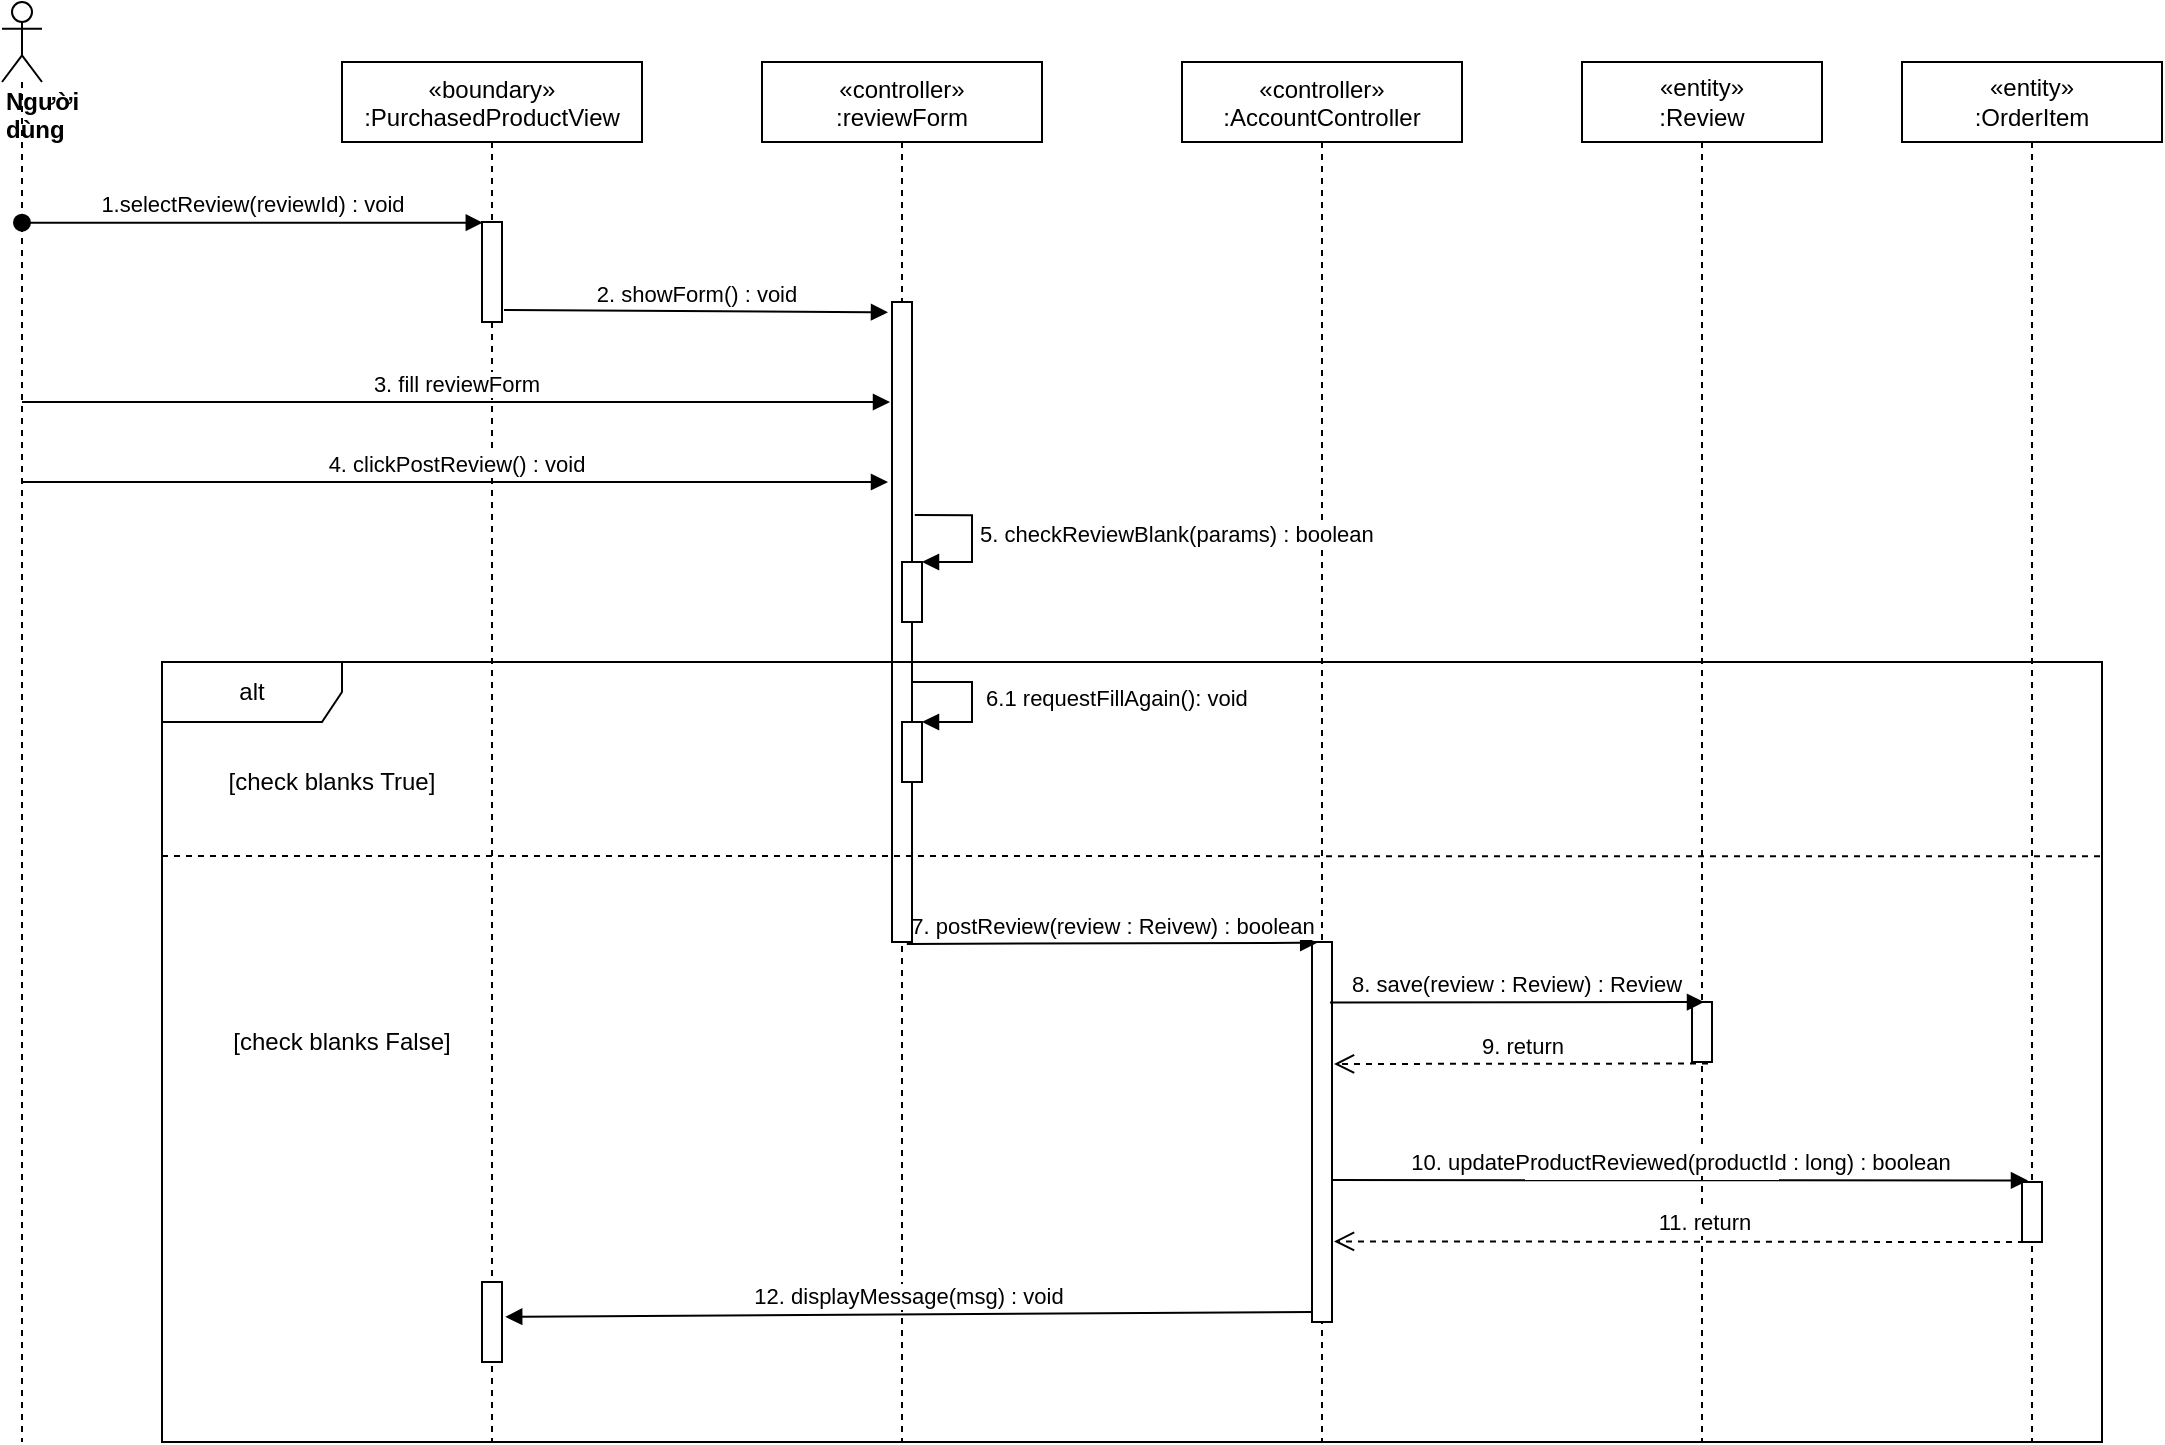 <mxfile version="14.8.2" type="device"><diagram id="kgpKYQtTHZ0yAKxKKP6v" name="Page-1"><mxGraphModel dx="1038" dy="521" grid="1" gridSize="10" guides="1" tooltips="1" connect="1" arrows="1" fold="1" page="1" pageScale="1" pageWidth="850" pageHeight="1100" math="0" shadow="0"><root><mxCell id="0"/><mxCell id="1" parent="0"/><mxCell id="iVe8n8jMxYPN2y0XGjnA-1" value="«boundary»&#10;:PurchasedProductView" style="shape=umlLifeline;perimeter=lifelinePerimeter;container=1;collapsible=0;recursiveResize=0;rounded=0;shadow=0;strokeWidth=1;" parent="1" vertex="1"><mxGeometry x="250" y="80" width="150" height="690" as="geometry"/></mxCell><mxCell id="iVe8n8jMxYPN2y0XGjnA-2" value="" style="html=1;points=[];perimeter=orthogonalPerimeter;" parent="iVe8n8jMxYPN2y0XGjnA-1" vertex="1"><mxGeometry x="70" y="80" width="10" height="50" as="geometry"/></mxCell><mxCell id="iVe8n8jMxYPN2y0XGjnA-3" value="«controller»&#10;:AccountController" style="shape=umlLifeline;perimeter=lifelinePerimeter;container=1;collapsible=0;recursiveResize=0;rounded=0;shadow=0;strokeWidth=1;size=40;" parent="1" vertex="1"><mxGeometry x="670" y="80" width="140" height="690" as="geometry"/></mxCell><mxCell id="iVe8n8jMxYPN2y0XGjnA-4" value="" style="points=[];perimeter=orthogonalPerimeter;rounded=0;shadow=0;strokeWidth=1;" parent="iVe8n8jMxYPN2y0XGjnA-3" vertex="1"><mxGeometry x="65" y="440" width="10" height="190" as="geometry"/></mxCell><mxCell id="iVe8n8jMxYPN2y0XGjnA-5" value="&lt;div&gt;&lt;b&gt;Người dùng&lt;/b&gt;&lt;/div&gt;" style="shape=umlLifeline;participant=umlActor;perimeter=lifelinePerimeter;whiteSpace=wrap;html=1;container=1;collapsible=0;recursiveResize=0;verticalAlign=top;spacingTop=36;outlineConnect=0;align=left;" parent="1" vertex="1"><mxGeometry x="80" y="50" width="20" height="720" as="geometry"/></mxCell><mxCell id="iVe8n8jMxYPN2y0XGjnA-6" value="1.selectReview(reviewId) : void" style="html=1;verticalAlign=bottom;startArrow=oval;startFill=1;endArrow=block;startSize=8;entryX=0.04;entryY=0.007;entryDx=0;entryDy=0;entryPerimeter=0;" parent="1" source="iVe8n8jMxYPN2y0XGjnA-5" target="iVe8n8jMxYPN2y0XGjnA-2" edge="1"><mxGeometry width="60" relative="1" as="geometry"><mxPoint x="400" y="230" as="sourcePoint"/><mxPoint x="283" y="160" as="targetPoint"/></mxGeometry></mxCell><mxCell id="iVe8n8jMxYPN2y0XGjnA-7" value="&lt;span&gt;«entity»&lt;br&gt;&lt;/span&gt;:Review" style="shape=umlLifeline;perimeter=lifelinePerimeter;whiteSpace=wrap;html=1;container=1;collapsible=0;recursiveResize=0;outlineConnect=0;" parent="1" vertex="1"><mxGeometry x="870" y="80" width="120" height="690" as="geometry"/></mxCell><mxCell id="iVe8n8jMxYPN2y0XGjnA-8" value="" style="points=[];perimeter=orthogonalPerimeter;rounded=0;shadow=0;strokeWidth=1;" parent="iVe8n8jMxYPN2y0XGjnA-7" vertex="1"><mxGeometry x="55" y="470" width="10" height="30" as="geometry"/></mxCell><mxCell id="iVe8n8jMxYPN2y0XGjnA-9" value="8. save(review : Review) : Review" style="html=1;verticalAlign=bottom;endArrow=block;entryX=0.6;entryY=0;entryDx=0;entryDy=0;entryPerimeter=0;exitX=0.9;exitY=0.159;exitDx=0;exitDy=0;exitPerimeter=0;" parent="1" source="iVe8n8jMxYPN2y0XGjnA-4" target="iVe8n8jMxYPN2y0XGjnA-8" edge="1"><mxGeometry width="80" relative="1" as="geometry"><mxPoint x="884" y="500" as="sourcePoint"/><mxPoint x="840" y="430" as="targetPoint"/></mxGeometry></mxCell><mxCell id="iVe8n8jMxYPN2y0XGjnA-10" value="9. return" style="html=1;verticalAlign=bottom;endArrow=open;dashed=1;endSize=8;exitX=0.8;exitY=1.025;exitDx=0;exitDy=0;exitPerimeter=0;" parent="1" source="iVe8n8jMxYPN2y0XGjnA-8" edge="1"><mxGeometry relative="1" as="geometry"><mxPoint x="840" y="430" as="sourcePoint"/><mxPoint x="746" y="581" as="targetPoint"/></mxGeometry></mxCell><mxCell id="iVe8n8jMxYPN2y0XGjnA-11" value="3. fill reviewForm" style="html=1;verticalAlign=bottom;endArrow=block;" parent="1" source="iVe8n8jMxYPN2y0XGjnA-5" edge="1"><mxGeometry width="80" relative="1" as="geometry"><mxPoint x="400" y="340" as="sourcePoint"/><mxPoint x="524" y="250" as="targetPoint"/></mxGeometry></mxCell><mxCell id="iVe8n8jMxYPN2y0XGjnA-12" value="7. postReview(review : Reivew) : boolean" style="html=1;verticalAlign=bottom;endArrow=block;entryX=0.26;entryY=0.002;entryDx=0;entryDy=0;entryPerimeter=0;exitX=0.74;exitY=1.003;exitDx=0;exitDy=0;exitPerimeter=0;" parent="1" source="iVe8n8jMxYPN2y0XGjnA-20" target="iVe8n8jMxYPN2y0XGjnA-4" edge="1"><mxGeometry width="80" relative="1" as="geometry"><mxPoint x="550" y="460" as="sourcePoint"/><mxPoint x="610" y="440" as="targetPoint"/></mxGeometry></mxCell><mxCell id="iVe8n8jMxYPN2y0XGjnA-13" value="4. clickPostReview() : void" style="html=1;verticalAlign=bottom;endArrow=block;" parent="1" source="iVe8n8jMxYPN2y0XGjnA-5" edge="1"><mxGeometry width="80" relative="1" as="geometry"><mxPoint x="420" y="440" as="sourcePoint"/><mxPoint x="523" y="290" as="targetPoint"/></mxGeometry></mxCell><mxCell id="iVe8n8jMxYPN2y0XGjnA-14" value="&lt;span&gt;«entity»&lt;br&gt;&lt;/span&gt;:OrderItem" style="shape=umlLifeline;perimeter=lifelinePerimeter;whiteSpace=wrap;html=1;container=1;collapsible=0;recursiveResize=0;outlineConnect=0;" parent="1" vertex="1"><mxGeometry x="1030" y="80" width="130" height="690" as="geometry"/></mxCell><mxCell id="iVe8n8jMxYPN2y0XGjnA-15" value="" style="points=[];perimeter=orthogonalPerimeter;rounded=0;shadow=0;strokeWidth=1;" parent="iVe8n8jMxYPN2y0XGjnA-14" vertex="1"><mxGeometry x="60" y="560" width="10" height="30" as="geometry"/></mxCell><mxCell id="iVe8n8jMxYPN2y0XGjnA-16" value="10. updateProductReviewed(productId : long) : boolean" style="html=1;verticalAlign=bottom;endArrow=block;entryX=0.3;entryY=-0.025;entryDx=0;entryDy=0;entryPerimeter=0;" parent="1" target="iVe8n8jMxYPN2y0XGjnA-15" edge="1"><mxGeometry width="80" relative="1" as="geometry"><mxPoint x="745" y="639" as="sourcePoint"/><mxPoint x="990" y="523" as="targetPoint"/></mxGeometry></mxCell><mxCell id="iVe8n8jMxYPN2y0XGjnA-17" value="11. return" style="html=1;verticalAlign=bottom;endArrow=open;dashed=1;endSize=8;exitX=0.1;exitY=1;exitDx=0;exitDy=0;exitPerimeter=0;entryX=1.1;entryY=0.788;entryDx=0;entryDy=0;entryPerimeter=0;" parent="1" source="iVe8n8jMxYPN2y0XGjnA-15" target="iVe8n8jMxYPN2y0XGjnA-4" edge="1"><mxGeometry x="-0.071" y="-1" relative="1" as="geometry"><mxPoint x="740" y="530" as="sourcePoint"/><mxPoint x="660" y="530" as="targetPoint"/><mxPoint as="offset"/></mxGeometry></mxCell><mxCell id="iVe8n8jMxYPN2y0XGjnA-18" value="«controller»&#10;:reviewForm" style="shape=umlLifeline;perimeter=lifelinePerimeter;container=1;collapsible=0;recursiveResize=0;rounded=0;shadow=0;strokeWidth=1;size=40;" parent="1" vertex="1"><mxGeometry x="460" y="80" width="140" height="690" as="geometry"/></mxCell><mxCell id="iVe8n8jMxYPN2y0XGjnA-19" value="2. showForm() : void" style="html=1;verticalAlign=bottom;endArrow=block;exitX=1.1;exitY=0.88;exitDx=0;exitDy=0;exitPerimeter=0;entryX=-0.2;entryY=0.016;entryDx=0;entryDy=0;entryPerimeter=0;" parent="1" source="iVe8n8jMxYPN2y0XGjnA-2" target="iVe8n8jMxYPN2y0XGjnA-20" edge="1"><mxGeometry width="80" relative="1" as="geometry"><mxPoint x="520" y="230" as="sourcePoint"/><mxPoint x="500" y="230" as="targetPoint"/></mxGeometry></mxCell><mxCell id="iVe8n8jMxYPN2y0XGjnA-20" value="" style="html=1;points=[];perimeter=orthogonalPerimeter;" parent="1" vertex="1"><mxGeometry x="525" y="200" width="10" height="320" as="geometry"/></mxCell><mxCell id="iVe8n8jMxYPN2y0XGjnA-21" value="" style="html=1;points=[];perimeter=orthogonalPerimeter;" parent="1" vertex="1"><mxGeometry x="530" y="330" width="10" height="30" as="geometry"/></mxCell><mxCell id="iVe8n8jMxYPN2y0XGjnA-22" value="5. checkReviewBlank(params) : boolean" style="edgeStyle=orthogonalEdgeStyle;html=1;align=left;spacingLeft=2;endArrow=block;rounded=0;entryX=1;entryY=0;exitX=1.14;exitY=0.333;exitDx=0;exitDy=0;exitPerimeter=0;" parent="1" source="iVe8n8jMxYPN2y0XGjnA-20" target="iVe8n8jMxYPN2y0XGjnA-21" edge="1"><mxGeometry relative="1" as="geometry"><mxPoint x="535" y="240" as="sourcePoint"/><Array as="points"><mxPoint x="565" y="307"/><mxPoint x="565" y="330"/></Array></mxGeometry></mxCell><mxCell id="iVe8n8jMxYPN2y0XGjnA-24" value="alt" style="shape=umlFrame;whiteSpace=wrap;html=1;width=90;height=30;" parent="1" vertex="1"><mxGeometry x="160" y="380" width="970" height="390" as="geometry"/></mxCell><mxCell id="iVe8n8jMxYPN2y0XGjnA-27" value="" style="html=1;points=[];perimeter=orthogonalPerimeter;" parent="1" vertex="1"><mxGeometry x="320" y="690" width="10" height="40" as="geometry"/></mxCell><mxCell id="msDisQbn74u0KJJ4Xv2a-1" value="&lt;span style=&quot;font-family: &amp;#34;helvetica&amp;#34;&quot;&gt;12. displayMessage(msg) : void&lt;/span&gt;" style="html=1;verticalAlign=bottom;endArrow=block;exitX=-0.02;exitY=0.974;exitDx=0;exitDy=0;exitPerimeter=0;entryX=1.16;entryY=0.435;entryDx=0;entryDy=0;entryPerimeter=0;" parent="1" source="iVe8n8jMxYPN2y0XGjnA-4" target="iVe8n8jMxYPN2y0XGjnA-27" edge="1"><mxGeometry width="80" relative="1" as="geometry"><mxPoint x="690" y="712" as="sourcePoint"/><mxPoint x="340" y="713" as="targetPoint"/></mxGeometry></mxCell><mxCell id="wSrLmRoJB1062Mpv4hSu-1" value="" style="html=1;points=[];perimeter=orthogonalPerimeter;" vertex="1" parent="1"><mxGeometry x="530" y="410" width="10" height="30" as="geometry"/></mxCell><mxCell id="wSrLmRoJB1062Mpv4hSu-2" value="&amp;nbsp;6.1 requestFillAgain(): void" style="edgeStyle=orthogonalEdgeStyle;html=1;align=left;spacingLeft=2;endArrow=block;rounded=0;entryX=1;entryY=0;" edge="1" target="wSrLmRoJB1062Mpv4hSu-1" parent="1"><mxGeometry relative="1" as="geometry"><mxPoint x="535" y="390" as="sourcePoint"/><Array as="points"><mxPoint x="565" y="390"/></Array></mxGeometry></mxCell><mxCell id="wSrLmRoJB1062Mpv4hSu-3" value="" style="endArrow=none;dashed=1;html=1;entryX=0.999;entryY=0.249;entryDx=0;entryDy=0;entryPerimeter=0;" edge="1" parent="1" target="iVe8n8jMxYPN2y0XGjnA-24"><mxGeometry width="50" height="50" relative="1" as="geometry"><mxPoint x="160" y="477" as="sourcePoint"/><mxPoint x="1130" y="470" as="targetPoint"/></mxGeometry></mxCell><mxCell id="wSrLmRoJB1062Mpv4hSu-4" value="[check blanks True]" style="text;html=1;strokeColor=none;fillColor=none;align=center;verticalAlign=middle;whiteSpace=wrap;rounded=0;" vertex="1" parent="1"><mxGeometry x="190" y="430" width="110" height="20" as="geometry"/></mxCell><mxCell id="wSrLmRoJB1062Mpv4hSu-5" value="[check blanks False]" style="text;html=1;strokeColor=none;fillColor=none;align=center;verticalAlign=middle;whiteSpace=wrap;rounded=0;" vertex="1" parent="1"><mxGeometry x="190" y="560" width="120" height="20" as="geometry"/></mxCell></root></mxGraphModel></diagram></mxfile>